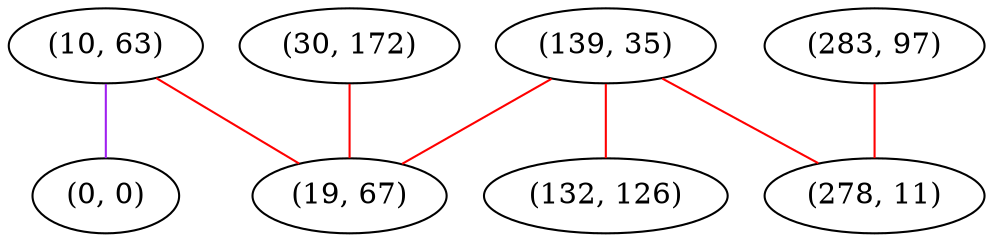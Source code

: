 graph "" {
"(10, 63)";
"(30, 172)";
"(283, 97)";
"(139, 35)";
"(0, 0)";
"(19, 67)";
"(278, 11)";
"(132, 126)";
"(10, 63)" -- "(0, 0)"  [color=purple, key=0, weight=4];
"(10, 63)" -- "(19, 67)"  [color=red, key=0, weight=1];
"(30, 172)" -- "(19, 67)"  [color=red, key=0, weight=1];
"(283, 97)" -- "(278, 11)"  [color=red, key=0, weight=1];
"(139, 35)" -- "(278, 11)"  [color=red, key=0, weight=1];
"(139, 35)" -- "(19, 67)"  [color=red, key=0, weight=1];
"(139, 35)" -- "(132, 126)"  [color=red, key=0, weight=1];
}
